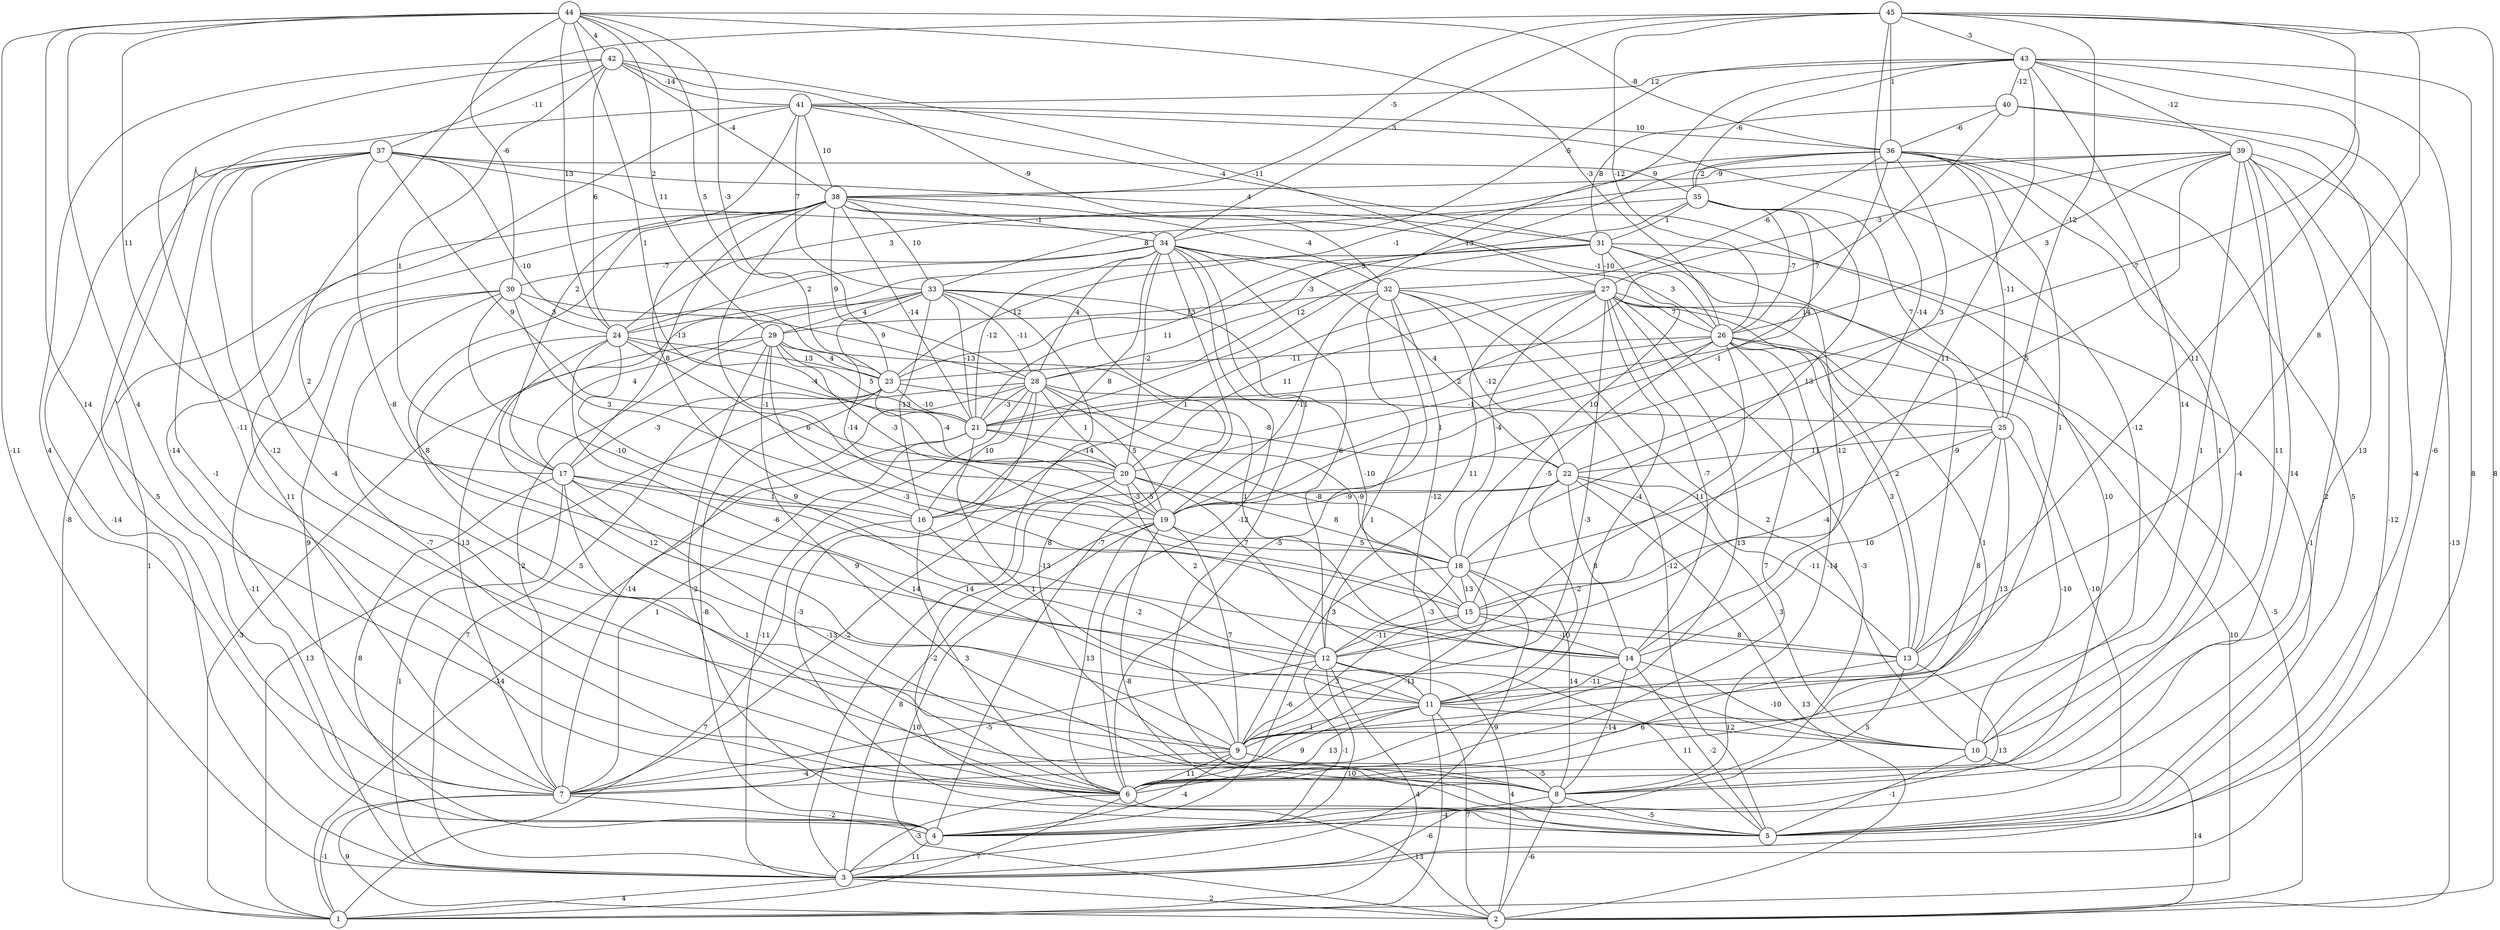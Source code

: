 graph { 
	 fontname="Helvetica,Arial,sans-serif" 
	 node [shape = circle]; 
	 45 -- 2 [label = "8"];
	 45 -- 9 [label = "2"];
	 45 -- 13 [label = "8"];
	 45 -- 15 [label = "-14"];
	 45 -- 19 [label = "-7"];
	 45 -- 25 [label = "-12"];
	 45 -- 26 [label = "-12"];
	 45 -- 34 [label = "3"];
	 45 -- 36 [label = "1"];
	 45 -- 38 [label = "-5"];
	 45 -- 43 [label = "-3"];
	 44 -- 3 [label = "-11"];
	 44 -- 6 [label = "4"];
	 44 -- 7 [label = "14"];
	 44 -- 17 [label = "11"];
	 44 -- 20 [label = "1"];
	 44 -- 23 [label = "5"];
	 44 -- 24 [label = "13"];
	 44 -- 26 [label = "-3"];
	 44 -- 28 [label = "-3"];
	 44 -- 29 [label = "2"];
	 44 -- 30 [label = "-6"];
	 44 -- 36 [label = "-8"];
	 44 -- 42 [label = "4"];
	 43 -- 3 [label = "8"];
	 43 -- 5 [label = "-6"];
	 43 -- 9 [label = "14"];
	 43 -- 12 [label = "11"];
	 43 -- 13 [label = "11"];
	 43 -- 21 [label = "13"];
	 43 -- 34 [label = "-5"];
	 43 -- 35 [label = "-6"];
	 43 -- 39 [label = "-12"];
	 43 -- 40 [label = "-12"];
	 43 -- 41 [label = "12"];
	 42 -- 4 [label = "4"];
	 42 -- 6 [label = "-11"];
	 42 -- 17 [label = "1"];
	 42 -- 24 [label = "6"];
	 42 -- 27 [label = "-11"];
	 42 -- 32 [label = "-9"];
	 42 -- 37 [label = "-11"];
	 42 -- 38 [label = "-4"];
	 42 -- 41 [label = "-14"];
	 41 -- 1 [label = "-8"];
	 41 -- 7 [label = "-14"];
	 41 -- 10 [label = "-12"];
	 41 -- 17 [label = "2"];
	 41 -- 31 [label = "-4"];
	 41 -- 33 [label = "7"];
	 41 -- 36 [label = "10"];
	 41 -- 38 [label = "10"];
	 40 -- 5 [label = "-4"];
	 40 -- 6 [label = "13"];
	 40 -- 21 [label = "7"];
	 40 -- 31 [label = "8"];
	 40 -- 36 [label = "-6"];
	 39 -- 2 [label = "-13"];
	 39 -- 3 [label = "-12"];
	 39 -- 4 [label = "2"];
	 39 -- 8 [label = "14"];
	 39 -- 9 [label = "1"];
	 39 -- 10 [label = "11"];
	 39 -- 18 [label = "5"];
	 39 -- 24 [label = "-1"];
	 39 -- 26 [label = "3"];
	 39 -- 27 [label = "-3"];
	 39 -- 38 [label = "-9"];
	 38 -- 1 [label = "1"];
	 38 -- 7 [label = "11"];
	 38 -- 8 [label = "10"];
	 38 -- 11 [label = "8"];
	 38 -- 15 [label = "-1"];
	 38 -- 16 [label = "8"];
	 38 -- 17 [label = "-13"];
	 38 -- 21 [label = "-14"];
	 38 -- 23 [label = "9"];
	 38 -- 26 [label = "-1"];
	 38 -- 32 [label = "-4"];
	 38 -- 33 [label = "10"];
	 38 -- 34 [label = "-1"];
	 37 -- 3 [label = "-14"];
	 37 -- 4 [label = "5"];
	 37 -- 6 [label = "-1"];
	 37 -- 8 [label = "-4"];
	 37 -- 9 [label = "-12"];
	 37 -- 12 [label = "-8"];
	 37 -- 20 [label = "9"];
	 37 -- 23 [label = "-10"];
	 37 -- 31 [label = "4"];
	 37 -- 34 [label = "11"];
	 37 -- 35 [label = "9"];
	 36 -- 5 [label = "5"];
	 36 -- 6 [label = "-4"];
	 36 -- 10 [label = "1"];
	 36 -- 11 [label = "1"];
	 36 -- 20 [label = "14"];
	 36 -- 22 [label = "3"];
	 36 -- 24 [label = "3"];
	 36 -- 25 [label = "-11"];
	 36 -- 28 [label = "5"];
	 36 -- 32 [label = "-6"];
	 36 -- 35 [label = "2"];
	 35 -- 18 [label = "13"];
	 35 -- 19 [label = "-1"];
	 35 -- 23 [label = "-3"];
	 35 -- 25 [label = "7"];
	 35 -- 26 [label = "-7"];
	 35 -- 31 [label = "1"];
	 35 -- 33 [label = "8"];
	 34 -- 4 [label = "-7"];
	 34 -- 5 [label = "7"];
	 34 -- 6 [label = "-12"];
	 34 -- 12 [label = "6"];
	 34 -- 16 [label = "8"];
	 34 -- 20 [label = "-2"];
	 34 -- 21 [label = "-12"];
	 34 -- 22 [label = "4"];
	 34 -- 24 [label = "2"];
	 34 -- 26 [label = "3"];
	 34 -- 28 [label = "4"];
	 34 -- 30 [label = "-7"];
	 33 -- 3 [label = "14"];
	 33 -- 7 [label = "-13"];
	 33 -- 8 [label = "8"];
	 33 -- 14 [label = "-10"];
	 33 -- 16 [label = "-13"];
	 33 -- 17 [label = "4"];
	 33 -- 18 [label = "-14"];
	 33 -- 21 [label = "-13"];
	 33 -- 28 [label = "-11"];
	 33 -- 29 [label = "4"];
	 32 -- 5 [label = "-12"];
	 32 -- 6 [label = "-5"];
	 32 -- 9 [label = "1"];
	 32 -- 10 [label = "2"];
	 32 -- 11 [label = "-12"];
	 32 -- 19 [label = "-11"];
	 32 -- 22 [label = "-12"];
	 32 -- 29 [label = "13"];
	 31 -- 5 [label = "-1"];
	 31 -- 13 [label = "-9"];
	 31 -- 14 [label = "12"];
	 31 -- 18 [label = "10"];
	 31 -- 21 [label = "11"];
	 31 -- 23 [label = "12"];
	 31 -- 27 [label = "-10"];
	 31 -- 28 [label = "12"];
	 30 -- 3 [label = "-11"];
	 30 -- 6 [label = "-7"];
	 30 -- 7 [label = "9"];
	 30 -- 15 [label = "-10"];
	 30 -- 19 [label = "3"];
	 30 -- 24 [label = "3"];
	 30 -- 28 [label = "9"];
	 29 -- 1 [label = "-3"];
	 29 -- 5 [label = "-2"];
	 29 -- 7 [label = "2"];
	 29 -- 8 [label = "9"];
	 29 -- 13 [label = "-3"];
	 29 -- 14 [label = "1"];
	 29 -- 19 [label = "-3"];
	 29 -- 21 [label = "5"];
	 29 -- 23 [label = "4"];
	 28 -- 1 [label = "13"];
	 28 -- 3 [label = "-11"];
	 28 -- 5 [label = "-3"];
	 28 -- 7 [label = "-14"];
	 28 -- 15 [label = "-9"];
	 28 -- 16 [label = "10"];
	 28 -- 19 [label = "5"];
	 28 -- 20 [label = "1"];
	 28 -- 21 [label = "-3"];
	 28 -- 25 [label = "-1"];
	 27 -- 2 [label = "-5"];
	 27 -- 4 [label = "-3"];
	 27 -- 6 [label = "1"];
	 27 -- 7 [label = "13"];
	 27 -- 9 [label = "-3"];
	 27 -- 11 [label = "-4"];
	 27 -- 12 [label = "11"];
	 27 -- 13 [label = "2"];
	 27 -- 14 [label = "-7"];
	 27 -- 16 [label = "1"];
	 27 -- 18 [label = "-4"];
	 27 -- 20 [label = "11"];
	 27 -- 26 [label = "7"];
	 26 -- 1 [label = "10"];
	 26 -- 5 [label = "-10"];
	 26 -- 6 [label = "7"];
	 26 -- 8 [label = "-14"];
	 26 -- 12 [label = "-11"];
	 26 -- 13 [label = "3"];
	 26 -- 15 [label = "-5"];
	 26 -- 19 [label = "1"];
	 26 -- 21 [label = "2"];
	 26 -- 23 [label = "-11"];
	 25 -- 9 [label = "13"];
	 25 -- 10 [label = "-10"];
	 25 -- 11 [label = "8"];
	 25 -- 14 [label = "10"];
	 25 -- 15 [label = "-4"];
	 25 -- 22 [label = "11"];
	 24 -- 6 [label = "5"];
	 24 -- 9 [label = "12"];
	 24 -- 11 [label = "-6"];
	 24 -- 12 [label = "9"];
	 24 -- 19 [label = "6"];
	 24 -- 21 [label = "-4"];
	 24 -- 23 [label = "13"];
	 23 -- 3 [label = "7"];
	 23 -- 4 [label = "-8"];
	 23 -- 17 [label = "-3"];
	 23 -- 20 [label = "-4"];
	 23 -- 21 [label = "-10"];
	 23 -- 22 [label = "-8"];
	 22 -- 2 [label = "13"];
	 22 -- 10 [label = "3"];
	 22 -- 11 [label = "-2"];
	 22 -- 13 [label = "-11"];
	 22 -- 14 [label = "8"];
	 22 -- 16 [label = "-3"];
	 22 -- 19 [label = "-9"];
	 21 -- 1 [label = "-14"];
	 21 -- 7 [label = "1"];
	 21 -- 9 [label = "1"];
	 21 -- 18 [label = "-8"];
	 21 -- 20 [label = "-14"];
	 20 -- 5 [label = "-2"];
	 20 -- 7 [label = "-2"];
	 20 -- 10 [label = "3"];
	 20 -- 12 [label = "2"];
	 20 -- 18 [label = "8"];
	 20 -- 19 [label = "-5"];
	 19 -- 2 [label = "10"];
	 19 -- 3 [label = "8"];
	 19 -- 5 [label = "-8"];
	 19 -- 6 [label = "13"];
	 19 -- 9 [label = "7"];
	 19 -- 18 [label = "5"];
	 18 -- 3 [label = "-9"];
	 18 -- 4 [label = "-6"];
	 18 -- 6 [label = "-11"];
	 18 -- 8 [label = "14"];
	 18 -- 12 [label = "-3"];
	 18 -- 15 [label = "13"];
	 17 -- 3 [label = "1"];
	 17 -- 4 [label = "8"];
	 17 -- 6 [label = "1"];
	 17 -- 8 [label = "-13"];
	 17 -- 11 [label = "14"];
	 17 -- 14 [label = "-13"];
	 17 -- 16 [label = "1"];
	 16 -- 1 [label = "7"];
	 16 -- 6 [label = "3"];
	 16 -- 11 [label = "-2"];
	 15 -- 9 [label = "3"];
	 15 -- 12 [label = "-11"];
	 15 -- 13 [label = "8"];
	 15 -- 14 [label = "-10"];
	 14 -- 5 [label = "-2"];
	 14 -- 8 [label = "-14"];
	 14 -- 10 [label = "-10"];
	 14 -- 11 [label = "-11"];
	 13 -- 4 [label = "13"];
	 13 -- 6 [label = "6"];
	 13 -- 8 [label = "5"];
	 12 -- 1 [label = "4"];
	 12 -- 2 [label = "4"];
	 12 -- 3 [label = "10"];
	 12 -- 4 [label = "-1"];
	 12 -- 5 [label = "11"];
	 12 -- 7 [label = "-5"];
	 11 -- 1 [label = "-4"];
	 11 -- 2 [label = "7"];
	 11 -- 6 [label = "13"];
	 11 -- 7 [label = "9"];
	 11 -- 9 [label = "1"];
	 11 -- 10 [label = "12"];
	 10 -- 2 [label = "14"];
	 10 -- 5 [label = "-1"];
	 9 -- 4 [label = "-4"];
	 9 -- 6 [label = "11"];
	 9 -- 7 [label = "-4"];
	 9 -- 8 [label = "-5"];
	 8 -- 2 [label = "-6"];
	 8 -- 3 [label = "-6"];
	 8 -- 5 [label = "-5"];
	 7 -- 1 [label = "-1"];
	 7 -- 2 [label = "9"];
	 7 -- 4 [label = "-2"];
	 6 -- 1 [label = "7"];
	 6 -- 2 [label = "13"];
	 6 -- 3 [label = "-3"];
	 4 -- 3 [label = "11"];
	 3 -- 1 [label = "4"];
	 3 -- 2 [label = "2"];
	 1;
	 2;
	 3;
	 4;
	 5;
	 6;
	 7;
	 8;
	 9;
	 10;
	 11;
	 12;
	 13;
	 14;
	 15;
	 16;
	 17;
	 18;
	 19;
	 20;
	 21;
	 22;
	 23;
	 24;
	 25;
	 26;
	 27;
	 28;
	 29;
	 30;
	 31;
	 32;
	 33;
	 34;
	 35;
	 36;
	 37;
	 38;
	 39;
	 40;
	 41;
	 42;
	 43;
	 44;
	 45;
}
